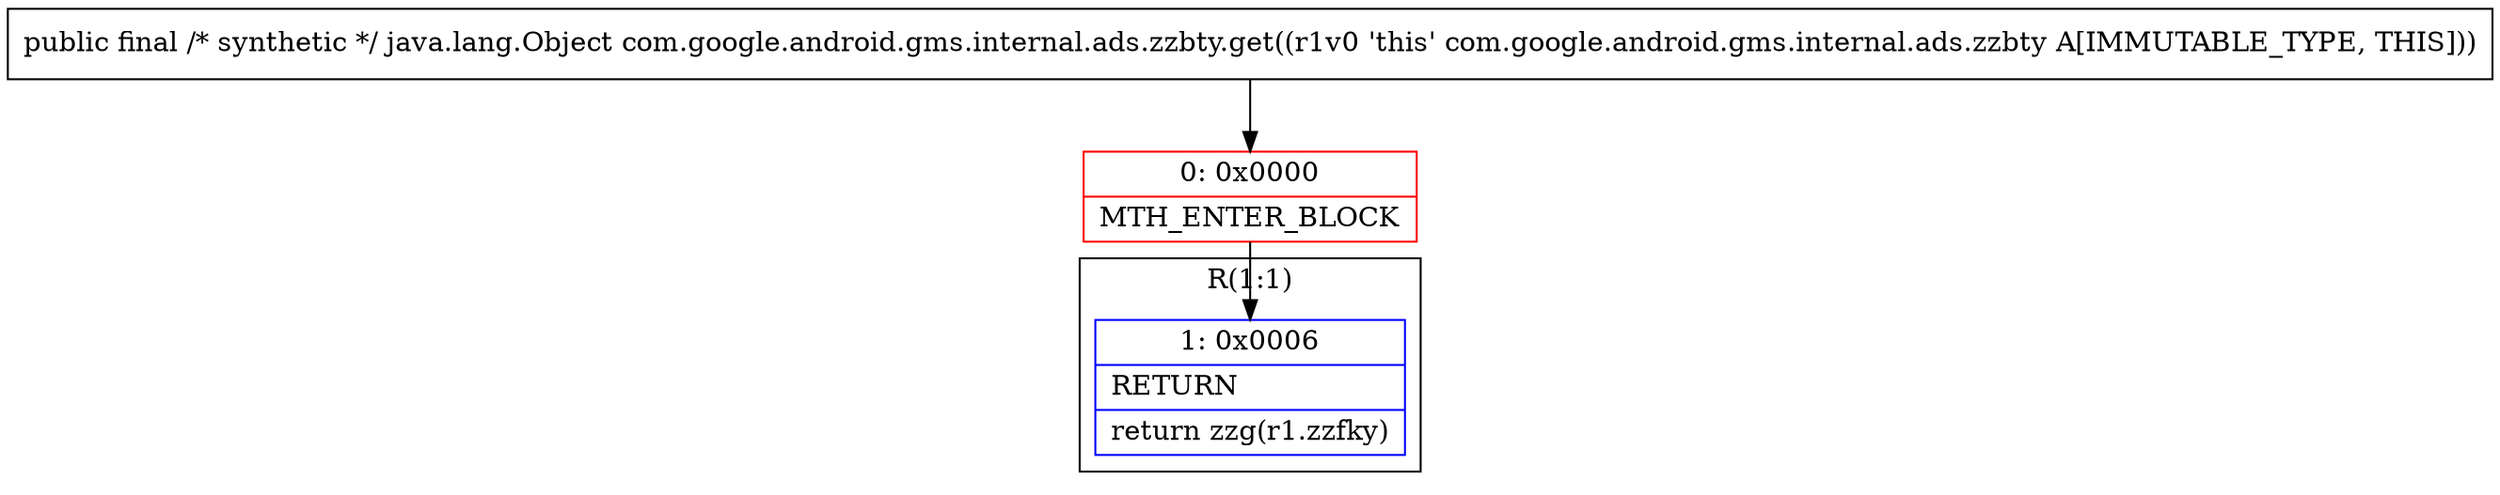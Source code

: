 digraph "CFG forcom.google.android.gms.internal.ads.zzbty.get()Ljava\/lang\/Object;" {
subgraph cluster_Region_879703791 {
label = "R(1:1)";
node [shape=record,color=blue];
Node_1 [shape=record,label="{1\:\ 0x0006|RETURN\l|return zzg(r1.zzfky)\l}"];
}
Node_0 [shape=record,color=red,label="{0\:\ 0x0000|MTH_ENTER_BLOCK\l}"];
MethodNode[shape=record,label="{public final \/* synthetic *\/ java.lang.Object com.google.android.gms.internal.ads.zzbty.get((r1v0 'this' com.google.android.gms.internal.ads.zzbty A[IMMUTABLE_TYPE, THIS])) }"];
MethodNode -> Node_0;
Node_0 -> Node_1;
}

